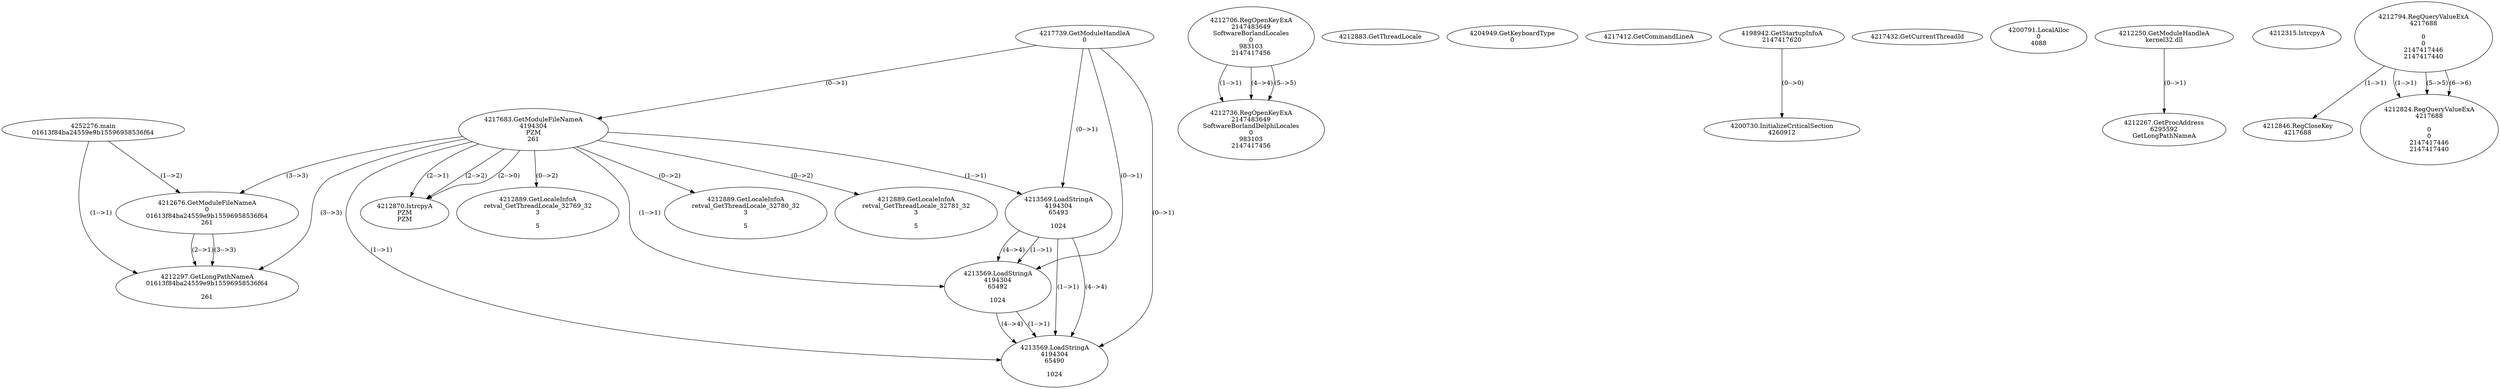 // Global SCDG with merge call
digraph {
	0 [label="4252276.main
01613f84ba24559e9b15596958536f64"]
	1 [label="4217739.GetModuleHandleA
0"]
	2 [label="4217683.GetModuleFileNameA
4194304
PZM
261"]
	1 -> 2 [label="(0-->1)"]
	3 [label="4212676.GetModuleFileNameA
0
01613f84ba24559e9b15596958536f64
261"]
	0 -> 3 [label="(1-->2)"]
	2 -> 3 [label="(3-->3)"]
	4 [label="4212706.RegOpenKeyExA
2147483649
Software\Borland\Locales
0
983103
2147417456"]
	5 [label="4212736.RegOpenKeyExA
2147483649
Software\Borland\Delphi\Locales
0
983103
2147417456"]
	4 -> 5 [label="(1-->1)"]
	4 -> 5 [label="(4-->4)"]
	4 -> 5 [label="(5-->5)"]
	6 [label="4212870.lstrcpyA
PZM
PZM"]
	2 -> 6 [label="(2-->1)"]
	2 -> 6 [label="(2-->2)"]
	2 -> 6 [label="(2-->0)"]
	7 [label="4212883.GetThreadLocale
"]
	8 [label="4212889.GetLocaleInfoA
retval_GetThreadLocale_32769_32
3

5"]
	2 -> 8 [label="(0-->2)"]
	9 [label="4204949.GetKeyboardType
0"]
	10 [label="4217412.GetCommandLineA
"]
	11 [label="4198942.GetStartupInfoA
2147417620"]
	12 [label="4217432.GetCurrentThreadId
"]
	13 [label="4213569.LoadStringA
4194304
65493

1024"]
	1 -> 13 [label="(0-->1)"]
	2 -> 13 [label="(1-->1)"]
	14 [label="4213569.LoadStringA
4194304
65492

1024"]
	1 -> 14 [label="(0-->1)"]
	2 -> 14 [label="(1-->1)"]
	13 -> 14 [label="(1-->1)"]
	13 -> 14 [label="(4-->4)"]
	15 [label="4200730.InitializeCriticalSection
4260912"]
	11 -> 15 [label="(0-->0)"]
	16 [label="4200791.LocalAlloc
0
4088"]
	17 [label="4212250.GetModuleHandleA
kernel32.dll"]
	18 [label="4212267.GetProcAddress
6295592
GetLongPathNameA"]
	17 -> 18 [label="(0-->1)"]
	19 [label="4212297.GetLongPathNameA
01613f84ba24559e9b15596958536f64

261"]
	0 -> 19 [label="(1-->1)"]
	3 -> 19 [label="(2-->1)"]
	2 -> 19 [label="(3-->3)"]
	3 -> 19 [label="(3-->3)"]
	20 [label="4212315.lstrcpyA

"]
	21 [label="4212794.RegQueryValueExA
4217688

0
0
2147417446
2147417440"]
	22 [label="4212846.RegCloseKey
4217688"]
	21 -> 22 [label="(1-->1)"]
	23 [label="4212889.GetLocaleInfoA
retval_GetThreadLocale_32780_32
3

5"]
	2 -> 23 [label="(0-->2)"]
	24 [label="4213569.LoadStringA
4194304
65490

1024"]
	1 -> 24 [label="(0-->1)"]
	2 -> 24 [label="(1-->1)"]
	13 -> 24 [label="(1-->1)"]
	14 -> 24 [label="(1-->1)"]
	13 -> 24 [label="(4-->4)"]
	14 -> 24 [label="(4-->4)"]
	25 [label="4212824.RegQueryValueExA
4217688

0
0
2147417446
2147417440"]
	21 -> 25 [label="(1-->1)"]
	21 -> 25 [label="(5-->5)"]
	21 -> 25 [label="(6-->6)"]
	26 [label="4212889.GetLocaleInfoA
retval_GetThreadLocale_32781_32
3

5"]
	2 -> 26 [label="(0-->2)"]
}
